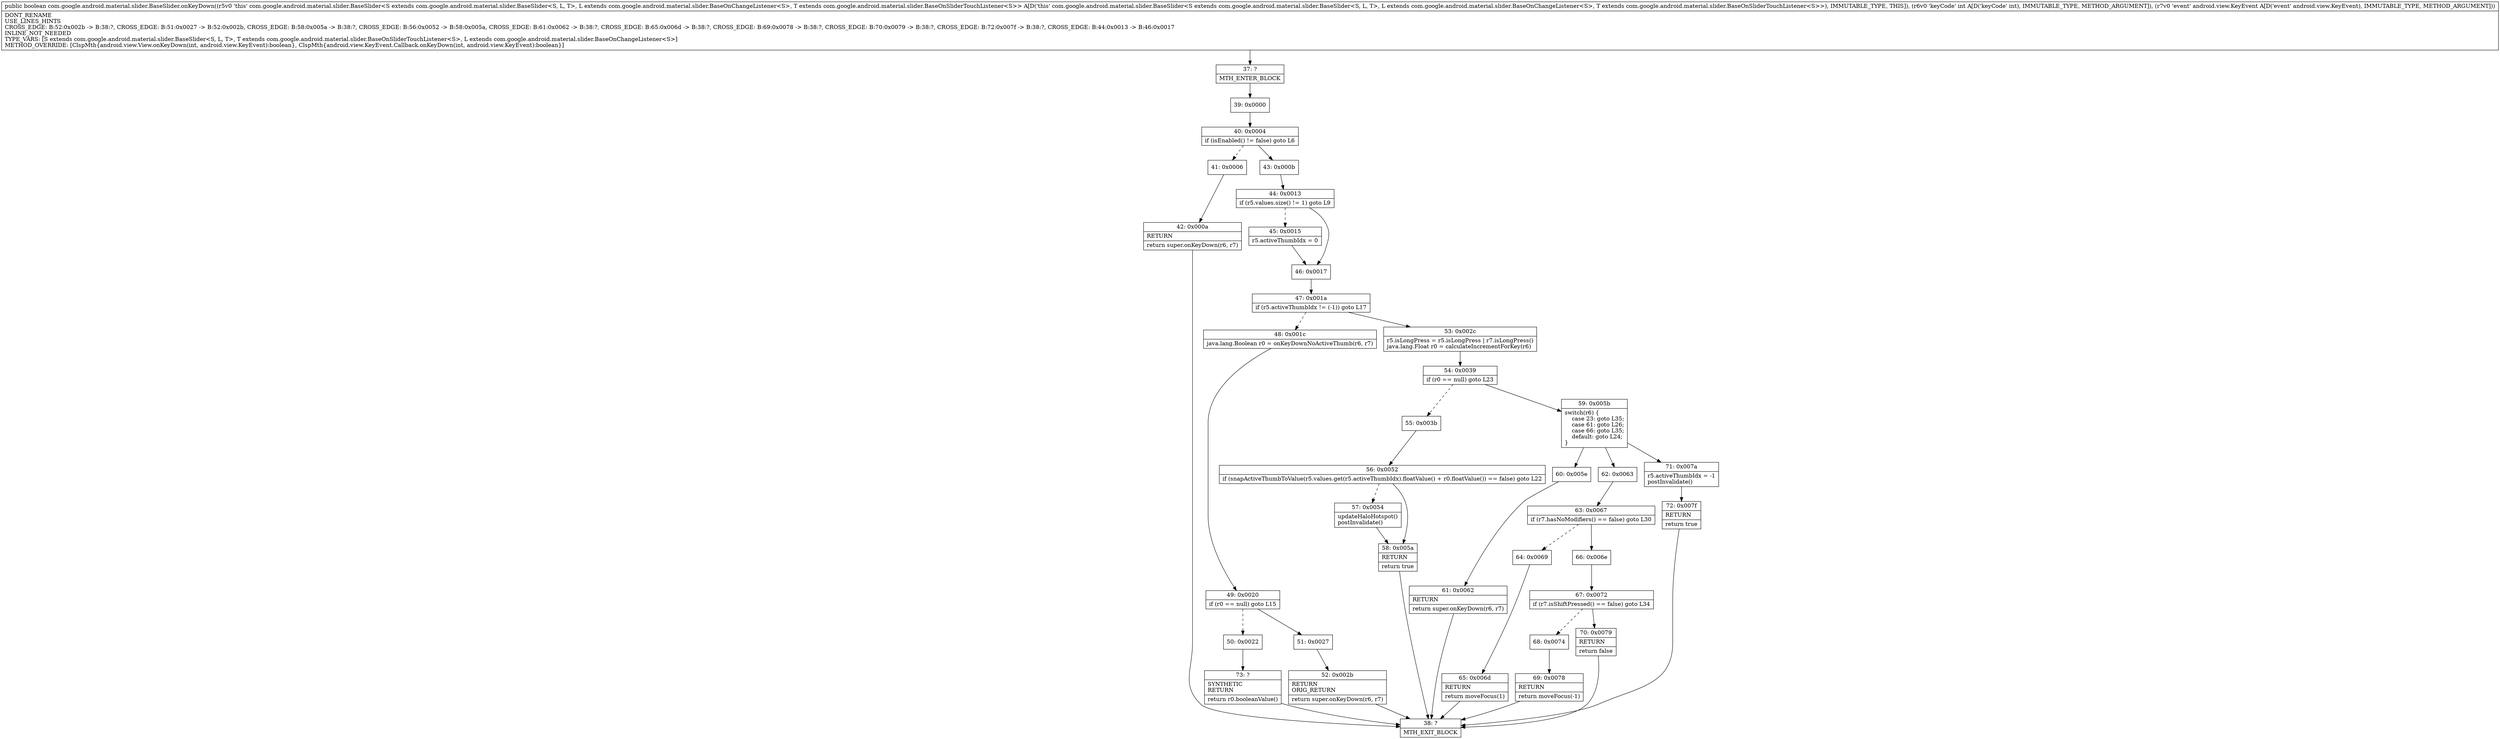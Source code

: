 digraph "CFG forcom.google.android.material.slider.BaseSlider.onKeyDown(ILandroid\/view\/KeyEvent;)Z" {
Node_37 [shape=record,label="{37\:\ ?|MTH_ENTER_BLOCK\l}"];
Node_39 [shape=record,label="{39\:\ 0x0000}"];
Node_40 [shape=record,label="{40\:\ 0x0004|if (isEnabled() != false) goto L6\l}"];
Node_41 [shape=record,label="{41\:\ 0x0006}"];
Node_42 [shape=record,label="{42\:\ 0x000a|RETURN\l|return super.onKeyDown(r6, r7)\l}"];
Node_38 [shape=record,label="{38\:\ ?|MTH_EXIT_BLOCK\l}"];
Node_43 [shape=record,label="{43\:\ 0x000b}"];
Node_44 [shape=record,label="{44\:\ 0x0013|if (r5.values.size() != 1) goto L9\l}"];
Node_45 [shape=record,label="{45\:\ 0x0015|r5.activeThumbIdx = 0\l}"];
Node_46 [shape=record,label="{46\:\ 0x0017}"];
Node_47 [shape=record,label="{47\:\ 0x001a|if (r5.activeThumbIdx != (\-1)) goto L17\l}"];
Node_48 [shape=record,label="{48\:\ 0x001c|java.lang.Boolean r0 = onKeyDownNoActiveThumb(r6, r7)\l}"];
Node_49 [shape=record,label="{49\:\ 0x0020|if (r0 == null) goto L15\l}"];
Node_50 [shape=record,label="{50\:\ 0x0022}"];
Node_73 [shape=record,label="{73\:\ ?|SYNTHETIC\lRETURN\l|return r0.booleanValue()\l}"];
Node_51 [shape=record,label="{51\:\ 0x0027}"];
Node_52 [shape=record,label="{52\:\ 0x002b|RETURN\lORIG_RETURN\l|return super.onKeyDown(r6, r7)\l}"];
Node_53 [shape=record,label="{53\:\ 0x002c|r5.isLongPress = r5.isLongPress \| r7.isLongPress()\ljava.lang.Float r0 = calculateIncrementForKey(r6)\l}"];
Node_54 [shape=record,label="{54\:\ 0x0039|if (r0 == null) goto L23\l}"];
Node_55 [shape=record,label="{55\:\ 0x003b}"];
Node_56 [shape=record,label="{56\:\ 0x0052|if (snapActiveThumbToValue(r5.values.get(r5.activeThumbIdx).floatValue() + r0.floatValue()) == false) goto L22\l}"];
Node_57 [shape=record,label="{57\:\ 0x0054|updateHaloHotspot()\lpostInvalidate()\l}"];
Node_58 [shape=record,label="{58\:\ 0x005a|RETURN\l|return true\l}"];
Node_59 [shape=record,label="{59\:\ 0x005b|switch(r6) \{\l    case 23: goto L35;\l    case 61: goto L26;\l    case 66: goto L35;\l    default: goto L24;\l\}\l}"];
Node_60 [shape=record,label="{60\:\ 0x005e}"];
Node_61 [shape=record,label="{61\:\ 0x0062|RETURN\l|return super.onKeyDown(r6, r7)\l}"];
Node_62 [shape=record,label="{62\:\ 0x0063}"];
Node_63 [shape=record,label="{63\:\ 0x0067|if (r7.hasNoModifiers() == false) goto L30\l}"];
Node_64 [shape=record,label="{64\:\ 0x0069}"];
Node_65 [shape=record,label="{65\:\ 0x006d|RETURN\l|return moveFocus(1)\l}"];
Node_66 [shape=record,label="{66\:\ 0x006e}"];
Node_67 [shape=record,label="{67\:\ 0x0072|if (r7.isShiftPressed() == false) goto L34\l}"];
Node_68 [shape=record,label="{68\:\ 0x0074}"];
Node_69 [shape=record,label="{69\:\ 0x0078|RETURN\l|return moveFocus(\-1)\l}"];
Node_70 [shape=record,label="{70\:\ 0x0079|RETURN\l|return false\l}"];
Node_71 [shape=record,label="{71\:\ 0x007a|r5.activeThumbIdx = \-1\lpostInvalidate()\l}"];
Node_72 [shape=record,label="{72\:\ 0x007f|RETURN\l|return true\l}"];
MethodNode[shape=record,label="{public boolean com.google.android.material.slider.BaseSlider.onKeyDown((r5v0 'this' com.google.android.material.slider.BaseSlider\<S extends com.google.android.material.slider.BaseSlider\<S, L, T\>, L extends com.google.android.material.slider.BaseOnChangeListener\<S\>, T extends com.google.android.material.slider.BaseOnSliderTouchListener\<S\>\> A[D('this' com.google.android.material.slider.BaseSlider\<S extends com.google.android.material.slider.BaseSlider\<S, L, T\>, L extends com.google.android.material.slider.BaseOnChangeListener\<S\>, T extends com.google.android.material.slider.BaseOnSliderTouchListener\<S\>\>), IMMUTABLE_TYPE, THIS]), (r6v0 'keyCode' int A[D('keyCode' int), IMMUTABLE_TYPE, METHOD_ARGUMENT]), (r7v0 'event' android.view.KeyEvent A[D('event' android.view.KeyEvent), IMMUTABLE_TYPE, METHOD_ARGUMENT]))  | DONT_RENAME\lUSE_LINES_HINTS\lCROSS_EDGE: B:52:0x002b \-\> B:38:?, CROSS_EDGE: B:51:0x0027 \-\> B:52:0x002b, CROSS_EDGE: B:58:0x005a \-\> B:38:?, CROSS_EDGE: B:56:0x0052 \-\> B:58:0x005a, CROSS_EDGE: B:61:0x0062 \-\> B:38:?, CROSS_EDGE: B:65:0x006d \-\> B:38:?, CROSS_EDGE: B:69:0x0078 \-\> B:38:?, CROSS_EDGE: B:70:0x0079 \-\> B:38:?, CROSS_EDGE: B:72:0x007f \-\> B:38:?, CROSS_EDGE: B:44:0x0013 \-\> B:46:0x0017\lINLINE_NOT_NEEDED\lTYPE_VARS: [S extends com.google.android.material.slider.BaseSlider\<S, L, T\>, T extends com.google.android.material.slider.BaseOnSliderTouchListener\<S\>, L extends com.google.android.material.slider.BaseOnChangeListener\<S\>]\lMETHOD_OVERRIDE: [ClspMth\{android.view.View.onKeyDown(int, android.view.KeyEvent):boolean\}, ClspMth\{android.view.KeyEvent.Callback.onKeyDown(int, android.view.KeyEvent):boolean\}]\l}"];
MethodNode -> Node_37;Node_37 -> Node_39;
Node_39 -> Node_40;
Node_40 -> Node_41[style=dashed];
Node_40 -> Node_43;
Node_41 -> Node_42;
Node_42 -> Node_38;
Node_43 -> Node_44;
Node_44 -> Node_45[style=dashed];
Node_44 -> Node_46;
Node_45 -> Node_46;
Node_46 -> Node_47;
Node_47 -> Node_48[style=dashed];
Node_47 -> Node_53;
Node_48 -> Node_49;
Node_49 -> Node_50[style=dashed];
Node_49 -> Node_51;
Node_50 -> Node_73;
Node_73 -> Node_38;
Node_51 -> Node_52;
Node_52 -> Node_38;
Node_53 -> Node_54;
Node_54 -> Node_55[style=dashed];
Node_54 -> Node_59;
Node_55 -> Node_56;
Node_56 -> Node_57[style=dashed];
Node_56 -> Node_58;
Node_57 -> Node_58;
Node_58 -> Node_38;
Node_59 -> Node_60;
Node_59 -> Node_62;
Node_59 -> Node_71;
Node_60 -> Node_61;
Node_61 -> Node_38;
Node_62 -> Node_63;
Node_63 -> Node_64[style=dashed];
Node_63 -> Node_66;
Node_64 -> Node_65;
Node_65 -> Node_38;
Node_66 -> Node_67;
Node_67 -> Node_68[style=dashed];
Node_67 -> Node_70;
Node_68 -> Node_69;
Node_69 -> Node_38;
Node_70 -> Node_38;
Node_71 -> Node_72;
Node_72 -> Node_38;
}

